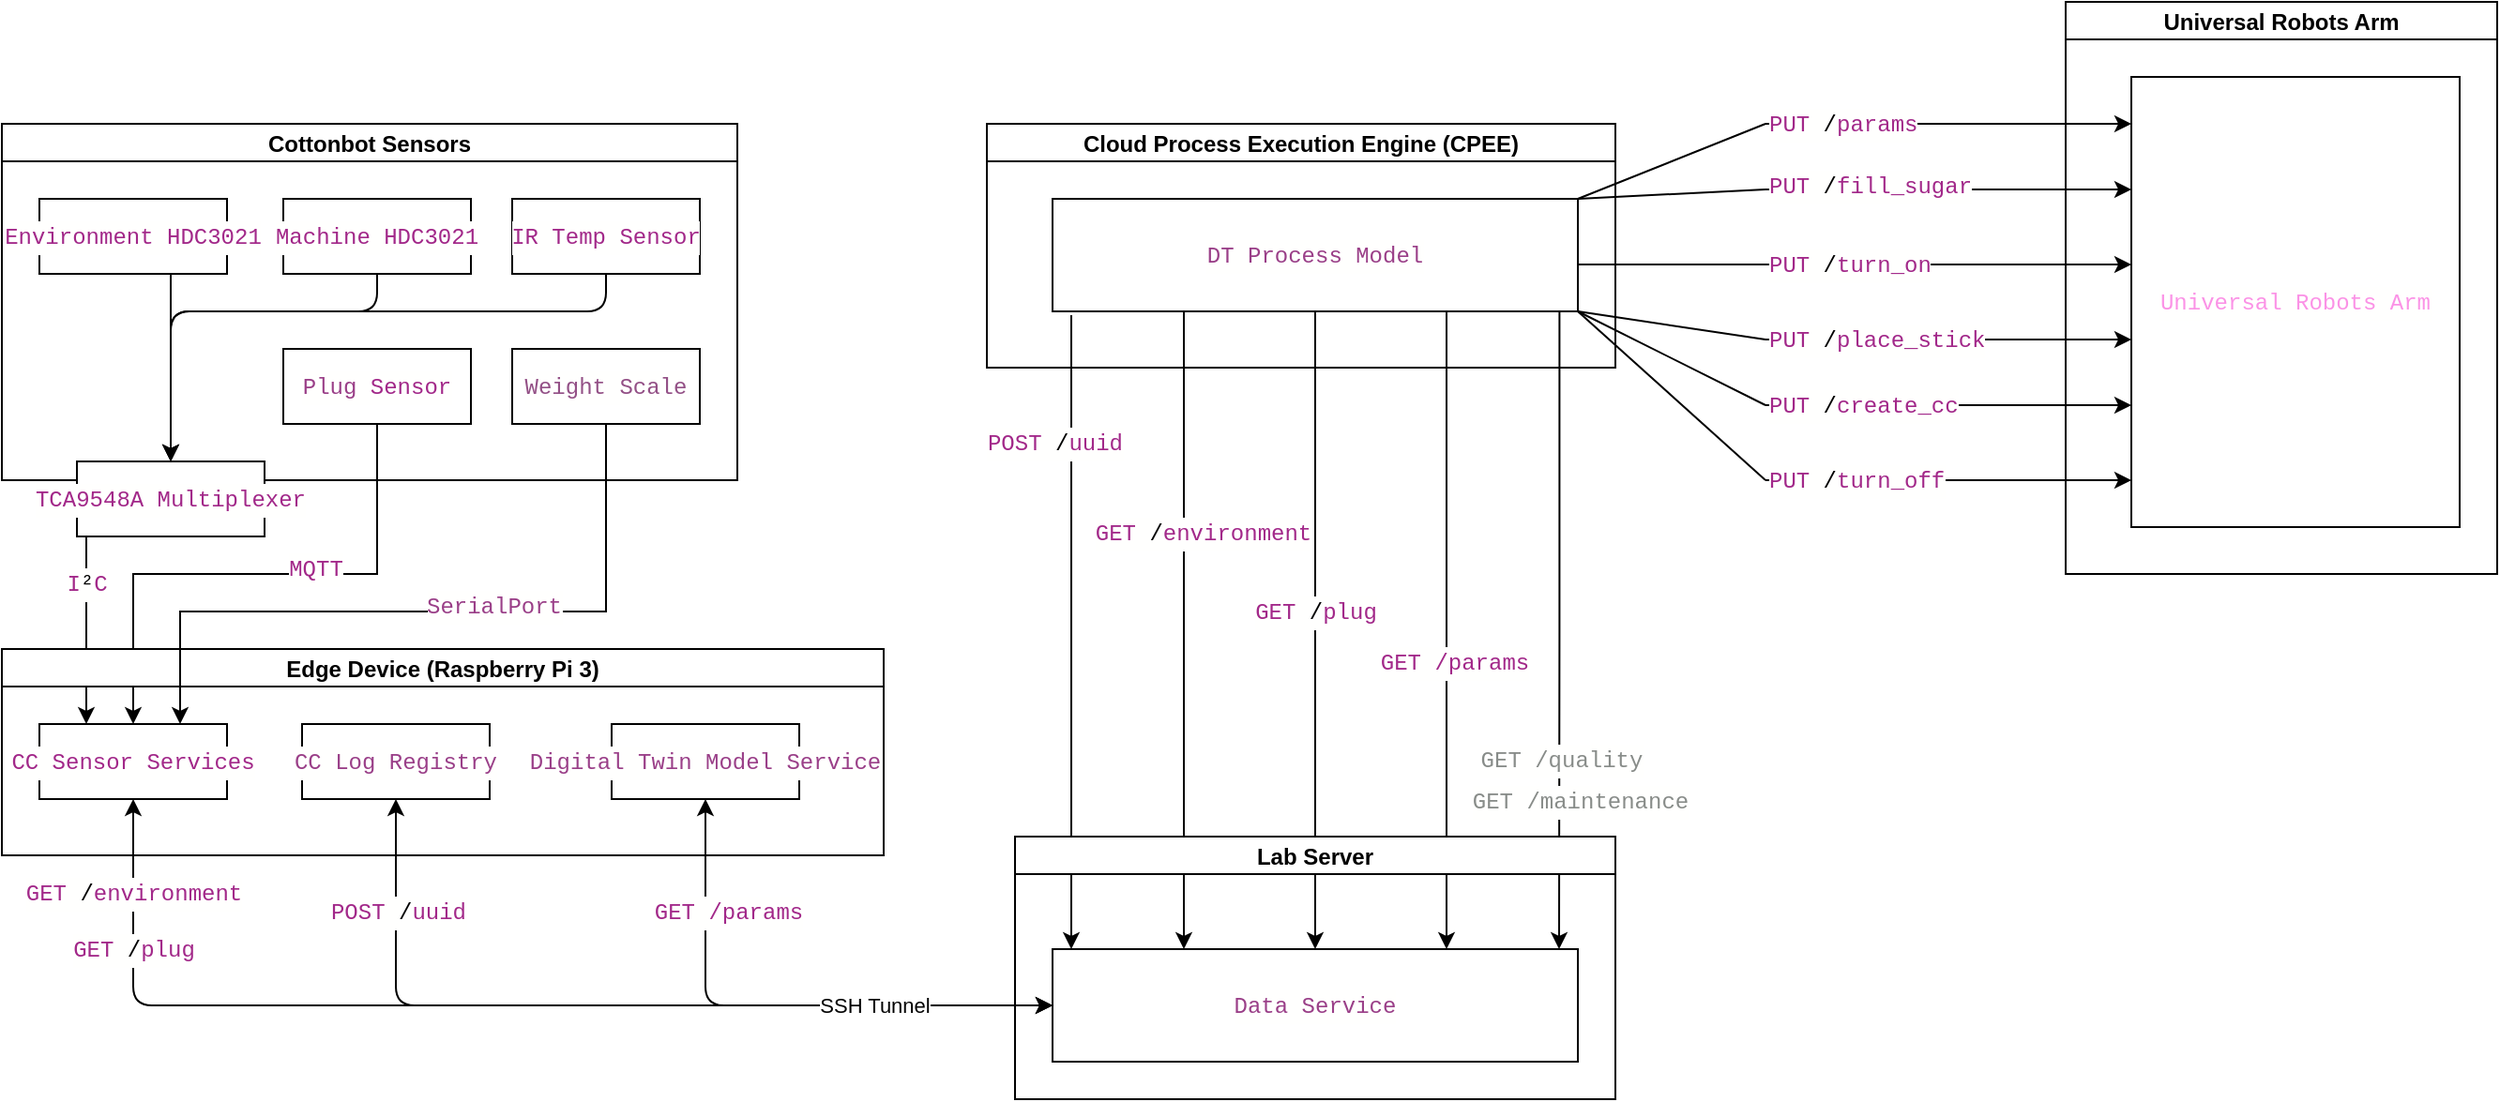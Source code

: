 <mxfile version="28.1.2">
  <diagram name="Page-1" id="sNauW_t54tCysDLgr2Dm">
    <mxGraphModel dx="996" dy="-601" grid="1" gridSize="10" guides="1" tooltips="1" connect="1" arrows="1" fold="1" page="1" pageScale="1" pageWidth="827" pageHeight="1169" math="0" shadow="0">
      <root>
        <mxCell id="0" />
        <mxCell id="1" parent="0" />
        <mxCell id="_XdUhHh0zTV-7-86hAuY-172" style="edgeStyle=orthogonalEdgeStyle;rounded=0;orthogonalLoop=1;jettySize=auto;html=1;exitX=0.5;exitY=1;exitDx=0;exitDy=0;entryX=0.5;entryY=0;entryDx=0;entryDy=0;" edge="1" parent="1" source="_XdUhHh0zTV-7-86hAuY-169" target="_XdUhHh0zTV-7-86hAuY-75">
          <mxGeometry relative="1" as="geometry">
            <mxPoint x="150" y="1580" as="targetPoint" />
            <Array as="points">
              <mxPoint x="280" y="1500" />
              <mxPoint x="150" y="1500" />
            </Array>
          </mxGeometry>
        </mxCell>
        <mxCell id="_XdUhHh0zTV-7-86hAuY-86" style="edgeStyle=orthogonalEdgeStyle;rounded=0;orthogonalLoop=1;jettySize=auto;html=1;movable=1;resizable=1;rotatable=1;deletable=1;editable=1;locked=0;connectable=1;" edge="1" parent="1">
          <mxGeometry relative="1" as="geometry">
            <mxPoint x="650" y="1362" as="sourcePoint" />
            <mxPoint x="650" y="1700" as="targetPoint" />
          </mxGeometry>
        </mxCell>
        <mxCell id="_XdUhHh0zTV-7-86hAuY-88" style="edgeStyle=orthogonalEdgeStyle;rounded=0;orthogonalLoop=1;jettySize=auto;html=1;exitX=0.25;exitY=0;exitDx=0;exitDy=0;entryX=0.25;entryY=1;entryDx=0;entryDy=0;startArrow=classic;startFill=1;endArrow=none;endFill=0;movable=1;resizable=1;rotatable=1;deletable=1;editable=1;locked=0;connectable=1;" edge="1" parent="1" source="_XdUhHh0zTV-7-86hAuY-66" target="_XdUhHh0zTV-7-86hAuY-84">
          <mxGeometry relative="1" as="geometry" />
        </mxCell>
        <mxCell id="_XdUhHh0zTV-7-86hAuY-89" value="&lt;div style=&quot;text-align: start; color: rgb(0, 0, 0); background-color: rgb(255, 255, 254); font-family: Menlo, Monaco, &amp;quot;Courier New&amp;quot;, monospace; font-size: 12px; line-height: 18px; white-space: pre;&quot;&gt;&lt;span style=&quot;color: rgb(162, 40, 137);&quot;&gt;GET&lt;/span&gt; /&lt;span style=&quot;color: rgb(162, 40, 137);&quot;&gt;environment&lt;/span&gt;&lt;br&gt;&lt;/div&gt;" style="edgeLabel;html=1;align=center;verticalAlign=middle;resizable=1;points=[];movable=1;rotatable=1;deletable=1;editable=1;locked=0;connectable=1;" vertex="1" connectable="0" parent="_XdUhHh0zTV-7-86hAuY-88">
          <mxGeometry x="0.164" y="4" relative="1" as="geometry">
            <mxPoint x="14" y="-24" as="offset" />
          </mxGeometry>
        </mxCell>
        <mxCell id="_XdUhHh0zTV-7-86hAuY-90" style="edgeStyle=orthogonalEdgeStyle;rounded=0;orthogonalLoop=1;jettySize=auto;html=1;exitX=0.5;exitY=1;exitDx=0;exitDy=0;entryX=0.5;entryY=0;entryDx=0;entryDy=0;movable=1;resizable=1;rotatable=1;deletable=1;editable=1;locked=0;connectable=1;" edge="1" parent="1" source="_XdUhHh0zTV-7-86hAuY-84" target="_XdUhHh0zTV-7-86hAuY-66">
          <mxGeometry relative="1" as="geometry" />
        </mxCell>
        <mxCell id="_XdUhHh0zTV-7-86hAuY-93" value="&lt;div style=&quot;text-align: start; color: rgb(0, 0, 0); background-color: rgb(255, 255, 254); font-family: Menlo, Monaco, &amp;quot;Courier New&amp;quot;, monospace; font-size: 12px; line-height: 18px; white-space: pre;&quot;&gt;&lt;span style=&quot;color: rgb(162, 40, 137);&quot;&gt;GET&lt;/span&gt; /&lt;span style=&quot;color: rgb(162, 40, 137);&quot;&gt;plug&lt;/span&gt;&lt;/div&gt;" style="edgeLabel;html=1;align=center;verticalAlign=middle;resizable=1;points=[];movable=1;rotatable=1;deletable=1;editable=1;locked=0;connectable=1;" vertex="1" connectable="0" parent="_XdUhHh0zTV-7-86hAuY-90">
          <mxGeometry x="0.046" y="1" relative="1" as="geometry">
            <mxPoint x="-1" y="-18" as="offset" />
          </mxGeometry>
        </mxCell>
        <mxCell id="_XdUhHh0zTV-7-86hAuY-91" style="edgeStyle=orthogonalEdgeStyle;rounded=0;orthogonalLoop=1;jettySize=auto;html=1;exitX=0.75;exitY=1;exitDx=0;exitDy=0;entryX=0.75;entryY=0;entryDx=0;entryDy=0;startArrow=none;startFill=0;movable=1;resizable=1;rotatable=1;deletable=1;editable=1;locked=0;connectable=1;" edge="1" parent="1" source="_XdUhHh0zTV-7-86hAuY-84" target="_XdUhHh0zTV-7-86hAuY-66">
          <mxGeometry relative="1" as="geometry" />
        </mxCell>
        <mxCell id="_XdUhHh0zTV-7-86hAuY-92" style="edgeStyle=orthogonalEdgeStyle;rounded=0;orthogonalLoop=1;jettySize=auto;html=1;exitX=0.965;exitY=0.981;exitDx=0;exitDy=0;exitPerimeter=0;movable=1;resizable=1;rotatable=1;deletable=1;editable=1;locked=0;connectable=1;" edge="1" parent="1" source="_XdUhHh0zTV-7-86hAuY-84">
          <mxGeometry relative="1" as="geometry">
            <mxPoint x="910" y="1700" as="targetPoint" />
          </mxGeometry>
        </mxCell>
        <mxCell id="_XdUhHh0zTV-7-86hAuY-95" value="&lt;div style=&quot;text-align: start; color: rgb(0, 0, 0); background-color: rgb(255, 255, 254); font-family: Menlo, Monaco, &amp;quot;Courier New&amp;quot;, monospace; font-size: 12px; line-height: 18px; white-space: pre;&quot;&gt;&lt;span style=&quot;color: rgb(136, 140, 137);&quot;&gt;GET /quality&lt;/span&gt;&lt;/div&gt;" style="edgeLabel;html=1;align=center;verticalAlign=middle;resizable=1;points=[];movable=1;rotatable=1;deletable=1;editable=1;locked=0;connectable=1;" vertex="1" connectable="0" parent="_XdUhHh0zTV-7-86hAuY-92">
          <mxGeometry x="-0.085" y="1" relative="1" as="geometry">
            <mxPoint y="84" as="offset" />
          </mxGeometry>
        </mxCell>
        <mxCell id="_XdUhHh0zTV-7-86hAuY-96" value="&lt;div style=&quot;text-align: start; color: rgb(0, 0, 0); background-color: rgb(255, 255, 254); font-family: Menlo, Monaco, &amp;quot;Courier New&amp;quot;, monospace; font-size: 12px; line-height: 18px; white-space: pre;&quot;&gt;&lt;span style=&quot;color: rgb(136, 140, 137);&quot;&gt;GET /maintenance&lt;/span&gt;&lt;/div&gt;" style="edgeLabel;html=1;align=center;verticalAlign=middle;resizable=1;points=[];movable=1;rotatable=1;deletable=1;editable=1;locked=0;connectable=1;" vertex="1" connectable="0" parent="_XdUhHh0zTV-7-86hAuY-92">
          <mxGeometry x="0.125" y="1" relative="1" as="geometry">
            <mxPoint x="9" y="70" as="offset" />
          </mxGeometry>
        </mxCell>
        <mxCell id="_XdUhHh0zTV-7-86hAuY-34" value="Cottonbot Sensors" style="swimlane;startSize=20;horizontal=1;childLayout=treeLayout;horizontalTree=0;sortEdges=1;resizable=1;containerType=tree;fontSize=12;movable=1;rotatable=1;deletable=1;editable=1;locked=0;connectable=1;" vertex="1" parent="1">
          <mxGeometry x="80" y="1260" width="392" height="190" as="geometry" />
        </mxCell>
        <mxCell id="_XdUhHh0zTV-7-86hAuY-35" value="&lt;div style=&quot;text-align: start; color: rgb(0, 0, 0); background-color: rgb(255, 255, 254); font-family: Menlo, Monaco, &amp;quot;Courier New&amp;quot;, monospace; line-height: 18px; white-space: pre;&quot;&gt;&lt;div style=&quot;color: rgb(0, 0, 0); background-color: rgb(255, 255, 254); line-height: 18px;&quot;&gt;&lt;span style=&quot;color: rgb(162, 40, 137);&quot;&gt;Environment&lt;/span&gt; &lt;span style=&quot;color: rgb(162, 40, 137);&quot;&gt;HDC3021&lt;/span&gt;&lt;/div&gt;&lt;/div&gt;" style="whiteSpace=wrap;html=1;movable=1;resizable=1;rotatable=1;deletable=1;editable=1;locked=0;connectable=1;" vertex="1" parent="_XdUhHh0zTV-7-86hAuY-34">
          <mxGeometry x="20" y="40" width="100" height="40" as="geometry" />
        </mxCell>
        <mxCell id="_XdUhHh0zTV-7-86hAuY-40" value="&lt;div style=&quot;text-align: start; color: rgb(0, 0, 0); background-color: rgb(255, 255, 254); font-family: Menlo, Monaco, &amp;quot;Courier New&amp;quot;, monospace; line-height: 18px; white-space: pre;&quot;&gt;&lt;div style=&quot;color: rgb(0, 0, 0); background-color: rgb(255, 255, 254); line-height: 18px;&quot;&gt;&lt;span style=&quot;color: rgb(162, 40, 137);&quot;&gt;Machine&lt;/span&gt; &lt;span style=&quot;color: rgb(162, 40, 137);&quot;&gt;HDC3021&lt;/span&gt;&lt;/div&gt;&lt;/div&gt;" style="whiteSpace=wrap;html=1;movable=1;resizable=1;rotatable=1;deletable=1;editable=1;locked=0;connectable=1;" vertex="1" parent="_XdUhHh0zTV-7-86hAuY-34">
          <mxGeometry x="150.0" y="40" width="100" height="40" as="geometry" />
        </mxCell>
        <mxCell id="_XdUhHh0zTV-7-86hAuY-42" value="&lt;div style=&quot;text-align: start; color: rgb(0, 0, 0); background-color: rgb(255, 255, 254); font-family: Menlo, Monaco, &amp;quot;Courier New&amp;quot;, monospace; line-height: 18px; white-space: pre;&quot;&gt;&lt;div style=&quot;color: rgb(0, 0, 0); background-color: rgb(255, 255, 254); line-height: 18px;&quot;&gt;&lt;div style=&quot;color: rgb(0, 0, 0); background-color: rgb(255, 255, 254); line-height: 18px;&quot;&gt;&lt;span style=&quot;color: rgb(162, 40, 137);&quot;&gt;IR Temp&lt;/span&gt; &lt;span style=&quot;color: rgb(162, 40, 137);&quot;&gt;Sensor&lt;/span&gt;&lt;/div&gt;&lt;/div&gt;&lt;/div&gt;" style="whiteSpace=wrap;html=1;movable=1;resizable=1;rotatable=1;deletable=1;editable=1;locked=0;connectable=1;" vertex="1" parent="_XdUhHh0zTV-7-86hAuY-34">
          <mxGeometry x="272.0" y="40" width="100" height="40" as="geometry" />
        </mxCell>
        <mxCell id="_XdUhHh0zTV-7-86hAuY-169" value="&lt;div style=&quot;text-align: start; background-color: rgb(255, 255, 254); font-family: Menlo, Monaco, &amp;quot;Courier New&amp;quot;, monospace; line-height: 18px; white-space: pre; color: rgb(0, 0, 0);&quot;&gt;&lt;div style=&quot;background-color: rgb(255, 255, 254); line-height: 18px; color: rgb(0, 0, 0);&quot;&gt;&lt;div style=&quot;background-color: rgb(255, 255, 254); line-height: 18px; color: rgb(0, 0, 0);&quot;&gt;&lt;span style=&quot;caret-color: rgb(154, 63, 136); color: rgb(154, 63, 136);&quot;&gt;Plug&lt;/span&gt; &lt;span style=&quot;color: rgb(162, 40, 137);&quot;&gt;Sensor&lt;/span&gt;&lt;/div&gt;&lt;/div&gt;&lt;/div&gt;" style="whiteSpace=wrap;html=1;movable=1;resizable=1;rotatable=1;deletable=1;editable=1;locked=0;connectable=1;" vertex="1" parent="_XdUhHh0zTV-7-86hAuY-34">
          <mxGeometry x="150" y="120" width="100" height="40" as="geometry" />
        </mxCell>
        <mxCell id="_XdUhHh0zTV-7-86hAuY-176" value="&lt;div style=&quot;text-align: start; background-color: rgb(255, 255, 254); font-family: Menlo, Monaco, &amp;quot;Courier New&amp;quot;, monospace; line-height: 18px; white-space: pre; color: rgb(0, 0, 0);&quot;&gt;&lt;div style=&quot;background-color: rgb(255, 255, 254); line-height: 18px; color: rgb(0, 0, 0);&quot;&gt;&lt;div style=&quot;background-color: rgb(255, 255, 254); line-height: 18px; color: rgb(0, 0, 0);&quot;&gt;&lt;span style=&quot;caret-color: rgb(147, 80, 134); color: rgb(147, 80, 134);&quot;&gt;Weight Scale&lt;/span&gt;&lt;br&gt;&lt;/div&gt;&lt;/div&gt;&lt;/div&gt;" style="whiteSpace=wrap;html=1;movable=1;resizable=1;rotatable=1;deletable=1;editable=1;locked=0;connectable=1;" vertex="1" parent="_XdUhHh0zTV-7-86hAuY-34">
          <mxGeometry x="272" y="120" width="100" height="40" as="geometry" />
        </mxCell>
        <mxCell id="_XdUhHh0zTV-7-86hAuY-78" value="&lt;div style=&quot;text-align: start; color: rgb(0, 0, 0); background-color: rgb(255, 255, 254); font-family: Menlo, Monaco, &amp;quot;Courier New&amp;quot;, monospace; font-size: 12px; line-height: 18px; white-space: pre;&quot;&gt;&lt;span style=&quot;color: rgb(162, 40, 137);&quot;&gt;I&lt;/span&gt;²&lt;span style=&quot;color: rgb(162, 40, 137);&quot;&gt;C&lt;/span&gt;&lt;/div&gt;" style="edgeStyle=orthogonalEdgeStyle;rounded=0;orthogonalLoop=1;jettySize=auto;html=1;exitX=0.5;exitY=1;exitDx=0;exitDy=0;entryX=0.25;entryY=0;entryDx=0;entryDy=0;movable=1;resizable=1;rotatable=1;deletable=1;editable=1;locked=0;connectable=1;" edge="1" parent="1" source="_XdUhHh0zTV-7-86hAuY-36" target="_XdUhHh0zTV-7-86hAuY-75">
          <mxGeometry x="-0.035" relative="1" as="geometry">
            <Array as="points">
              <mxPoint x="125" y="1480" />
            </Array>
            <mxPoint as="offset" />
          </mxGeometry>
        </mxCell>
        <mxCell id="_XdUhHh0zTV-7-86hAuY-36" value="&lt;div style=&quot;text-align: start; color: rgb(0, 0, 0); background-color: rgb(255, 255, 254); font-family: Menlo, Monaco, &amp;quot;Courier New&amp;quot;, monospace; line-height: 18px; white-space: pre;&quot;&gt;&lt;span style=&quot;color: rgb(162, 40, 137);&quot;&gt;TCA9548A&lt;/span&gt; &lt;span style=&quot;color: rgb(162, 40, 137);&quot;&gt;Multiplexer&lt;/span&gt;&lt;/div&gt;" style="whiteSpace=wrap;html=1;movable=1;resizable=1;rotatable=1;deletable=1;editable=1;locked=0;connectable=1;" vertex="1" parent="1">
          <mxGeometry x="120" y="1440" width="100" height="40" as="geometry" />
        </mxCell>
        <mxCell id="_XdUhHh0zTV-7-86hAuY-41" style="edgeStyle=orthogonalEdgeStyle;rounded=1;orthogonalLoop=1;jettySize=auto;html=1;entryX=0.5;entryY=0;entryDx=0;entryDy=0;movable=1;resizable=1;rotatable=1;deletable=1;editable=1;locked=0;connectable=1;curved=0;" edge="1" parent="1" source="_XdUhHh0zTV-7-86hAuY-40" target="_XdUhHh0zTV-7-86hAuY-36">
          <mxGeometry relative="1" as="geometry">
            <Array as="points">
              <mxPoint x="280" y="1360" />
              <mxPoint x="170" y="1360" />
            </Array>
          </mxGeometry>
        </mxCell>
        <mxCell id="_XdUhHh0zTV-7-86hAuY-37" value="" style="edgeStyle=elbowEdgeStyle;elbow=vertical;html=1;rounded=1;curved=0;sourcePerimeterSpacing=0;targetPerimeterSpacing=0;startSize=6;endSize=6;movable=1;resizable=1;rotatable=1;deletable=1;editable=1;locked=0;connectable=1;" edge="1" parent="1" source="_XdUhHh0zTV-7-86hAuY-35" target="_XdUhHh0zTV-7-86hAuY-36">
          <mxGeometry relative="1" as="geometry">
            <Array as="points">
              <mxPoint x="170" y="1380" />
            </Array>
          </mxGeometry>
        </mxCell>
        <mxCell id="_XdUhHh0zTV-7-86hAuY-45" style="edgeStyle=orthogonalEdgeStyle;rounded=1;orthogonalLoop=1;jettySize=auto;html=1;exitX=0.5;exitY=1;exitDx=0;exitDy=0;entryX=0.5;entryY=0;entryDx=0;entryDy=0;curved=0;movable=1;resizable=1;rotatable=1;deletable=1;editable=1;locked=0;connectable=1;" edge="1" parent="1" source="_XdUhHh0zTV-7-86hAuY-42" target="_XdUhHh0zTV-7-86hAuY-36">
          <mxGeometry relative="1" as="geometry">
            <Array as="points">
              <mxPoint x="402" y="1360" />
              <mxPoint x="170" y="1360" />
            </Array>
          </mxGeometry>
        </mxCell>
        <mxCell id="_XdUhHh0zTV-7-86hAuY-69" style="edgeStyle=orthogonalEdgeStyle;rounded=1;orthogonalLoop=1;jettySize=auto;html=1;exitX=0.5;exitY=1;exitDx=0;exitDy=0;entryX=0;entryY=0.5;entryDx=0;entryDy=0;startArrow=classic;startFill=1;movable=1;resizable=1;rotatable=1;deletable=1;editable=1;locked=0;connectable=1;curved=0;" edge="1" parent="1" source="_XdUhHh0zTV-7-86hAuY-77" target="_XdUhHh0zTV-7-86hAuY-66">
          <mxGeometry relative="1" as="geometry">
            <mxPoint x="280" y="1890" as="targetPoint" />
          </mxGeometry>
        </mxCell>
        <mxCell id="_XdUhHh0zTV-7-86hAuY-67" style="edgeStyle=orthogonalEdgeStyle;rounded=1;orthogonalLoop=1;jettySize=auto;html=1;exitX=0.5;exitY=1;exitDx=0;exitDy=0;entryX=0;entryY=0.5;entryDx=0;entryDy=0;startArrow=classic;startFill=1;movable=1;resizable=1;rotatable=1;deletable=1;editable=1;locked=0;connectable=1;curved=0;" edge="1" parent="1" source="_XdUhHh0zTV-7-86hAuY-75" target="_XdUhHh0zTV-7-86hAuY-66">
          <mxGeometry relative="1" as="geometry" />
        </mxCell>
        <mxCell id="_XdUhHh0zTV-7-86hAuY-68" style="edgeStyle=orthogonalEdgeStyle;rounded=1;orthogonalLoop=1;jettySize=auto;html=1;exitX=0.5;exitY=1;exitDx=0;exitDy=0;entryX=0;entryY=0.5;entryDx=0;entryDy=0;startArrow=classic;startFill=1;movable=1;resizable=1;rotatable=1;deletable=1;editable=1;locked=0;connectable=1;curved=0;" edge="1" parent="1" source="_XdUhHh0zTV-7-86hAuY-76" target="_XdUhHh0zTV-7-86hAuY-66">
          <mxGeometry relative="1" as="geometry" />
        </mxCell>
        <mxCell id="_XdUhHh0zTV-7-86hAuY-70" value="SSH Tunnel" style="edgeLabel;html=1;align=center;verticalAlign=middle;resizable=1;points=[];movable=1;rotatable=1;deletable=1;editable=1;locked=0;connectable=1;" vertex="1" connectable="0" parent="_XdUhHh0zTV-7-86hAuY-68">
          <mxGeometry x="0.761" y="-1" relative="1" as="geometry">
            <mxPoint x="-40" y="-1" as="offset" />
          </mxGeometry>
        </mxCell>
        <mxCell id="_XdUhHh0zTV-7-86hAuY-74" value="Edge Device (Raspberry Pi 3)" style="swimlane;startSize=20;horizontal=1;childLayout=treeLayout;horizontalTree=0;sortEdges=1;resizable=1;containerType=tree;fontSize=12;movable=1;rotatable=1;deletable=1;editable=1;locked=0;connectable=1;" vertex="1" parent="1">
          <mxGeometry x="80" y="1540" width="470" height="110" as="geometry" />
        </mxCell>
        <mxCell id="_XdUhHh0zTV-7-86hAuY-75" value="&lt;div style=&quot;text-align: start; color: rgb(0, 0, 0); background-color: rgb(255, 255, 254); font-family: Menlo, Monaco, &amp;quot;Courier New&amp;quot;, monospace; line-height: 18px; white-space: pre;&quot;&gt;&lt;div style=&quot;color: rgb(0, 0, 0); background-color: rgb(255, 255, 254); line-height: 18px;&quot;&gt;&lt;span style=&quot;color: rgb(162, 40, 137);&quot;&gt;CC Sensor&lt;/span&gt;&lt;span style=&quot;color: rgb(0, 0, 0);&quot;&gt; &lt;/span&gt;&lt;span style=&quot;color: rgb(162, 40, 137);&quot;&gt;Services&lt;/span&gt;&lt;br&gt;&lt;/div&gt;&lt;/div&gt;" style="whiteSpace=wrap;html=1;movable=1;resizable=1;rotatable=1;deletable=1;editable=1;locked=0;connectable=1;" vertex="1" parent="_XdUhHh0zTV-7-86hAuY-74">
          <mxGeometry x="20" y="40" width="100" height="40" as="geometry" />
        </mxCell>
        <mxCell id="_XdUhHh0zTV-7-86hAuY-76" value="&lt;div style=&quot;text-align: start; color: rgb(0, 0, 0); background-color: rgb(255, 255, 254); font-family: Menlo, Monaco, &amp;quot;Courier New&amp;quot;, monospace; line-height: 18px; white-space: pre;&quot;&gt;&lt;div style=&quot;color: rgb(0, 0, 0); background-color: rgb(255, 255, 254); line-height: 18px;&quot;&gt;&lt;span style=&quot;caret-color: rgb(154, 63, 136); color: rgb(154, 63, 136);&quot;&gt;CC Log Registry&lt;/span&gt;&lt;br&gt;&lt;/div&gt;&lt;/div&gt;" style="whiteSpace=wrap;html=1;movable=1;resizable=1;rotatable=1;deletable=1;editable=1;locked=0;connectable=1;" vertex="1" parent="_XdUhHh0zTV-7-86hAuY-74">
          <mxGeometry x="160.0" y="40" width="100" height="40" as="geometry" />
        </mxCell>
        <mxCell id="_XdUhHh0zTV-7-86hAuY-77" value="&lt;div style=&quot;text-align: start; color: rgb(0, 0, 0); background-color: rgb(255, 255, 254); font-family: Menlo, Monaco, &amp;quot;Courier New&amp;quot;, monospace; line-height: 18px; white-space: pre;&quot;&gt;&lt;div style=&quot;color: rgb(0, 0, 0); background-color: rgb(255, 255, 254); line-height: 18px;&quot;&gt;&lt;div style=&quot;color: rgb(0, 0, 0); background-color: rgb(255, 255, 254); line-height: 18px;&quot;&gt;&lt;span style=&quot;caret-color: rgb(154, 63, 136); color: rgb(154, 63, 136);&quot;&gt;Digital Twin Model Service&lt;/span&gt;&lt;br&gt;&lt;/div&gt;&lt;/div&gt;&lt;/div&gt;" style="whiteSpace=wrap;html=1;movable=1;resizable=1;rotatable=1;deletable=1;editable=1;locked=0;connectable=1;" vertex="1" parent="_XdUhHh0zTV-7-86hAuY-74">
          <mxGeometry x="325.0" y="40" width="100" height="40" as="geometry" />
        </mxCell>
        <mxCell id="_XdUhHh0zTV-7-86hAuY-79" value="Lab Server" style="swimlane;startSize=20;horizontal=1;childLayout=treeLayout;horizontalTree=0;sortEdges=1;resizable=1;containerType=tree;fontSize=12;movable=1;rotatable=1;deletable=1;editable=1;locked=0;connectable=1;" vertex="1" parent="1">
          <mxGeometry x="620" y="1640" width="320" height="140" as="geometry" />
        </mxCell>
        <mxCell id="_XdUhHh0zTV-7-86hAuY-66" value="&lt;div style=&quot;text-align: start; background-color: rgb(255, 255, 254); font-family: Menlo, Monaco, &amp;quot;Courier New&amp;quot;, monospace; line-height: 18px; white-space: pre; color: rgb(0, 0, 0);&quot;&gt;&lt;div style=&quot;background-color: rgb(255, 255, 254); line-height: 18px; color: rgb(0, 0, 0);&quot;&gt;&lt;span style=&quot;caret-color: rgb(154, 63, 136); color: rgb(154, 63, 136);&quot;&gt;Data Service&lt;/span&gt;&lt;br&gt;&lt;/div&gt;&lt;/div&gt;" style="whiteSpace=wrap;html=1;movable=1;resizable=1;rotatable=1;deletable=1;editable=1;locked=0;connectable=1;" vertex="1" parent="_XdUhHh0zTV-7-86hAuY-79">
          <mxGeometry x="20" y="60" width="280" height="60" as="geometry" />
        </mxCell>
        <mxCell id="_XdUhHh0zTV-7-86hAuY-83" value="Cloud Process Execution Engine (CPEE)" style="swimlane;startSize=20;horizontal=1;childLayout=treeLayout;horizontalTree=0;sortEdges=1;resizable=1;containerType=tree;fontSize=12;movable=1;rotatable=1;deletable=1;editable=1;locked=0;connectable=1;" vertex="1" parent="1">
          <mxGeometry x="605" y="1260" width="335" height="130" as="geometry" />
        </mxCell>
        <mxCell id="_XdUhHh0zTV-7-86hAuY-84" value="&lt;div style=&quot;text-align: start; background-color: rgb(255, 255, 254); font-family: Menlo, Monaco, &amp;quot;Courier New&amp;quot;, monospace; line-height: 18px; white-space: pre; color: rgb(0, 0, 0);&quot;&gt;&lt;div style=&quot;background-color: rgb(255, 255, 254); line-height: 18px; color: rgb(0, 0, 0);&quot;&gt;&lt;span style=&quot;caret-color: rgb(154, 63, 136); color: rgb(154, 63, 136);&quot;&gt;DT Process Model&lt;/span&gt;&lt;br&gt;&lt;/div&gt;&lt;/div&gt;" style="whiteSpace=wrap;html=1;movable=1;resizable=1;rotatable=1;deletable=1;editable=1;locked=0;connectable=1;" vertex="1" parent="_XdUhHh0zTV-7-86hAuY-83">
          <mxGeometry x="35" y="40" width="280" height="60" as="geometry" />
        </mxCell>
        <mxCell id="_XdUhHh0zTV-7-86hAuY-97" value="&lt;div style=&quot;text-align: start; background-color: rgb(255, 255, 254); font-family: Menlo, Monaco, &amp;quot;Courier New&amp;quot;, monospace; font-size: 12px; line-height: 18px; white-space: pre; color: rgb(0, 0, 0);&quot;&gt;&lt;span style=&quot;color: rgb(162, 40, 137);&quot;&gt;GET /params&lt;/span&gt;&lt;/div&gt;" style="edgeLabel;html=1;align=center;verticalAlign=middle;resizable=1;points=[];movable=1;rotatable=1;deletable=1;editable=1;locked=0;connectable=1;" vertex="1" connectable="0" parent="1">
          <mxGeometry x="827" y="1480" as="geometry">
            <mxPoint x="27" y="67" as="offset" />
          </mxGeometry>
        </mxCell>
        <mxCell id="_XdUhHh0zTV-7-86hAuY-99" value="&lt;div style=&quot;text-align: start; color: rgb(0, 0, 0); background-color: rgb(255, 255, 254); font-family: Menlo, Monaco, &amp;quot;Courier New&amp;quot;, monospace; font-size: 12px; line-height: 18px; white-space: pre;&quot;&gt;&lt;span style=&quot;color: rgb(162, 40, 137);&quot;&gt;POST&lt;/span&gt; /&lt;span style=&quot;color: rgb(162, 40, 137);&quot;&gt;uuid&lt;/span&gt;&lt;br&gt;&lt;/div&gt;" style="edgeLabel;html=1;align=center;verticalAlign=middle;resizable=1;points=[];movable=1;rotatable=1;deletable=1;editable=1;locked=0;connectable=1;" vertex="1" connectable="0" parent="1">
          <mxGeometry x="670" y="1370" as="geometry">
            <mxPoint x="-29" y="60" as="offset" />
          </mxGeometry>
        </mxCell>
        <mxCell id="_XdUhHh0zTV-7-86hAuY-100" value="Universal Robots Arm" style="swimlane;startSize=20;horizontal=1;childLayout=treeLayout;horizontalTree=0;sortEdges=1;resizable=1;containerType=tree;fontSize=12;movable=1;rotatable=1;deletable=1;editable=1;locked=0;connectable=1;" vertex="1" parent="1">
          <mxGeometry x="1180" y="1195" width="230" height="305" as="geometry" />
        </mxCell>
        <mxCell id="_XdUhHh0zTV-7-86hAuY-101" value="&lt;div style=&quot;text-align: start; background-color: rgb(255, 255, 254); font-family: Menlo, Monaco, &amp;quot;Courier New&amp;quot;, monospace; line-height: 18px; white-space: pre; color: rgb(0, 0, 0);&quot;&gt;&lt;div style=&quot;background-color: rgb(255, 255, 254); line-height: 18px; color: rgb(0, 0, 0);&quot;&gt;&lt;font color=&quot;#fb92e6&quot;&gt;&lt;span style=&quot;caret-color: rgb(251, 146, 230);&quot;&gt;Universal Robots Arm&lt;/span&gt;&lt;/font&gt;&lt;/div&gt;&lt;/div&gt;" style="whiteSpace=wrap;html=1;" vertex="1" parent="_XdUhHh0zTV-7-86hAuY-100">
          <mxGeometry x="35" y="40" width="175" height="240" as="geometry" />
        </mxCell>
        <mxCell id="_XdUhHh0zTV-7-86hAuY-152" style="edgeStyle=orthogonalEdgeStyle;rounded=0;orthogonalLoop=1;jettySize=auto;html=1;startArrow=none;startFill=0;endArrow=none;endFill=0;" edge="1" parent="1" source="_XdUhHh0zTV-7-86hAuY-84" target="_XdUhHh0zTV-7-86hAuY-111">
          <mxGeometry relative="1" as="geometry" />
        </mxCell>
        <mxCell id="_XdUhHh0zTV-7-86hAuY-153" style="edgeStyle=orthogonalEdgeStyle;rounded=0;orthogonalLoop=1;jettySize=auto;html=1;startArrow=none;startFill=0;endArrow=none;endFill=0;" edge="1" parent="1" source="_XdUhHh0zTV-7-86hAuY-84" target="_XdUhHh0zTV-7-86hAuY-116">
          <mxGeometry relative="1" as="geometry" />
        </mxCell>
        <mxCell id="_XdUhHh0zTV-7-86hAuY-154" style="edgeStyle=orthogonalEdgeStyle;rounded=0;orthogonalLoop=1;jettySize=auto;html=1;startArrow=none;startFill=0;endArrow=none;endFill=0;" edge="1" parent="1" source="_XdUhHh0zTV-7-86hAuY-84" target="_XdUhHh0zTV-7-86hAuY-133">
          <mxGeometry relative="1" as="geometry" />
        </mxCell>
        <mxCell id="_XdUhHh0zTV-7-86hAuY-155" style="edgeStyle=orthogonalEdgeStyle;rounded=0;orthogonalLoop=1;jettySize=auto;html=1;startArrow=none;startFill=0;endArrow=none;endFill=0;" edge="1" parent="1" source="_XdUhHh0zTV-7-86hAuY-84" target="_XdUhHh0zTV-7-86hAuY-129">
          <mxGeometry relative="1" as="geometry" />
        </mxCell>
        <mxCell id="_XdUhHh0zTV-7-86hAuY-156" style="edgeStyle=orthogonalEdgeStyle;rounded=0;orthogonalLoop=1;jettySize=auto;html=1;startArrow=none;startFill=0;endArrow=none;endFill=0;" edge="1" parent="1" source="_XdUhHh0zTV-7-86hAuY-84" target="_XdUhHh0zTV-7-86hAuY-135">
          <mxGeometry relative="1" as="geometry" />
        </mxCell>
        <mxCell id="_XdUhHh0zTV-7-86hAuY-157" style="edgeStyle=orthogonalEdgeStyle;rounded=0;orthogonalLoop=1;jettySize=auto;html=1;startArrow=none;startFill=0;endArrow=none;endFill=0;" edge="1" parent="1" source="_XdUhHh0zTV-7-86hAuY-84" target="_XdUhHh0zTV-7-86hAuY-134">
          <mxGeometry relative="1" as="geometry" />
        </mxCell>
        <mxCell id="_XdUhHh0zTV-7-86hAuY-158" style="edgeStyle=orthogonalEdgeStyle;rounded=0;orthogonalLoop=1;jettySize=auto;html=1;startArrow=classic;startFill=1;endArrow=none;endFill=0;" edge="1" parent="1" source="_XdUhHh0zTV-7-86hAuY-101" target="_XdUhHh0zTV-7-86hAuY-111">
          <mxGeometry relative="1" as="geometry" />
        </mxCell>
        <mxCell id="_XdUhHh0zTV-7-86hAuY-159" style="edgeStyle=orthogonalEdgeStyle;rounded=0;orthogonalLoop=1;jettySize=auto;html=1;startArrow=classic;startFill=1;endArrow=none;endFill=0;" edge="1" parent="1" source="_XdUhHh0zTV-7-86hAuY-101" target="_XdUhHh0zTV-7-86hAuY-116">
          <mxGeometry relative="1" as="geometry" />
        </mxCell>
        <mxCell id="_XdUhHh0zTV-7-86hAuY-160" style="edgeStyle=orthogonalEdgeStyle;rounded=0;orthogonalLoop=1;jettySize=auto;html=1;startArrow=classic;startFill=1;endArrow=none;endFill=0;" edge="1" parent="1" source="_XdUhHh0zTV-7-86hAuY-101" target="_XdUhHh0zTV-7-86hAuY-133">
          <mxGeometry relative="1" as="geometry" />
        </mxCell>
        <mxCell id="_XdUhHh0zTV-7-86hAuY-161" style="edgeStyle=orthogonalEdgeStyle;rounded=0;orthogonalLoop=1;jettySize=auto;html=1;startArrow=classic;startFill=1;endArrow=none;endFill=0;" edge="1" parent="1" source="_XdUhHh0zTV-7-86hAuY-101" target="_XdUhHh0zTV-7-86hAuY-129">
          <mxGeometry relative="1" as="geometry" />
        </mxCell>
        <mxCell id="_XdUhHh0zTV-7-86hAuY-162" style="edgeStyle=orthogonalEdgeStyle;rounded=0;orthogonalLoop=1;jettySize=auto;html=1;startArrow=classic;startFill=1;endArrow=none;endFill=0;" edge="1" parent="1" source="_XdUhHh0zTV-7-86hAuY-101" target="_XdUhHh0zTV-7-86hAuY-135">
          <mxGeometry relative="1" as="geometry" />
        </mxCell>
        <mxCell id="_XdUhHh0zTV-7-86hAuY-163" style="edgeStyle=orthogonalEdgeStyle;rounded=0;orthogonalLoop=1;jettySize=auto;html=1;startArrow=classic;startFill=1;endArrow=none;endFill=0;" edge="1" parent="1" source="_XdUhHh0zTV-7-86hAuY-101" target="_XdUhHh0zTV-7-86hAuY-134">
          <mxGeometry relative="1" as="geometry" />
        </mxCell>
        <mxCell id="_XdUhHh0zTV-7-86hAuY-111" value="&lt;div style=&quot;color: rgb(0, 0, 0); background-color: rgb(255, 255, 254); font-family: Menlo, Monaco, &amp;quot;Courier New&amp;quot;, monospace; font-size: 12px; line-height: 18px; white-space: pre;&quot;&gt;&lt;span style=&quot;color: rgb(162, 40, 137);&quot;&gt;PUT&lt;/span&gt; /&lt;span style=&quot;color: rgb(162, 40, 137);&quot;&gt;params&lt;/span&gt;&lt;/div&gt;" style="edgeLabel;html=1;align=left;verticalAlign=middle;resizable=1;points=[];movable=1;rotatable=1;deletable=1;editable=1;locked=0;connectable=1;" vertex="1" connectable="0" parent="1">
          <mxGeometry x="1020" y="1260" as="geometry" />
        </mxCell>
        <mxCell id="_XdUhHh0zTV-7-86hAuY-116" value="&lt;div style=&quot;color: rgb(0, 0, 0); background-color: rgb(255, 255, 254); font-family: Menlo, Monaco, &amp;quot;Courier New&amp;quot;, monospace; font-size: 12px; line-height: 18px; white-space: pre;&quot;&gt;&lt;span style=&quot;color: rgb(162, 40, 137);&quot;&gt;PUT&lt;/span&gt; /&lt;span style=&quot;color: rgb(162, 40, 137);&quot;&gt;fill_sugar&lt;/span&gt;&lt;br&gt;&lt;/div&gt;" style="edgeLabel;html=1;align=left;verticalAlign=middle;resizable=1;points=[];movable=1;rotatable=1;deletable=1;editable=1;locked=0;connectable=1;" vertex="1" connectable="0" parent="1">
          <mxGeometry x="1020" y="1290" height="5" as="geometry" />
        </mxCell>
        <mxCell id="_XdUhHh0zTV-7-86hAuY-129" value="&lt;div style=&quot;color: rgb(0, 0, 0); background-color: rgb(255, 255, 254); font-family: Menlo, Monaco, &amp;quot;Courier New&amp;quot;, monospace; font-size: 12px; line-height: 18px; white-space: pre;&quot;&gt;&lt;span style=&quot;color: rgb(162, 40, 137);&quot;&gt;PUT&lt;/span&gt; /&lt;span style=&quot;color: rgb(162, 40, 137);&quot;&gt;place_stick&lt;/span&gt;&lt;/div&gt;" style="edgeLabel;html=1;align=left;verticalAlign=middle;resizable=1;points=[];movable=1;rotatable=1;deletable=1;editable=1;locked=0;connectable=1;" vertex="1" connectable="0" parent="1">
          <mxGeometry x="1020" y="1375" as="geometry" />
        </mxCell>
        <mxCell id="_XdUhHh0zTV-7-86hAuY-133" value="&lt;div style=&quot;color: rgb(0, 0, 0); background-color: rgb(255, 255, 254); font-family: Menlo, Monaco, &amp;quot;Courier New&amp;quot;, monospace; font-size: 12px; line-height: 18px; white-space: pre;&quot;&gt;&lt;span style=&quot;color: rgb(162, 40, 137);&quot;&gt;PUT&lt;/span&gt; /&lt;span style=&quot;color: rgb(162, 40, 137);&quot;&gt;turn_on&lt;/span&gt;&lt;br&gt;&lt;/div&gt;" style="edgeLabel;html=1;align=left;verticalAlign=middle;resizable=1;points=[];movable=1;rotatable=1;deletable=1;editable=1;locked=0;connectable=1;" vertex="1" connectable="0" parent="1">
          <mxGeometry x="1020" y="1335" as="geometry" />
        </mxCell>
        <mxCell id="_XdUhHh0zTV-7-86hAuY-134" value="&lt;div style=&quot;color: rgb(0, 0, 0); background-color: rgb(255, 255, 254); font-family: Menlo, Monaco, &amp;quot;Courier New&amp;quot;, monospace; font-size: 12px; line-height: 18px; white-space: pre;&quot;&gt;&lt;span style=&quot;color: rgb(162, 40, 137);&quot;&gt;PUT&lt;/span&gt; /&lt;span style=&quot;color: rgb(162, 40, 137);&quot;&gt;turn_off&lt;/span&gt;&lt;br&gt;&lt;/div&gt;" style="edgeLabel;html=1;align=left;verticalAlign=middle;resizable=1;points=[];movable=1;rotatable=1;deletable=1;editable=1;locked=0;connectable=1;" vertex="1" connectable="0" parent="1">
          <mxGeometry x="1020" y="1450" as="geometry" />
        </mxCell>
        <mxCell id="_XdUhHh0zTV-7-86hAuY-135" value="&lt;div style=&quot;color: rgb(0, 0, 0); background-color: rgb(255, 255, 254); font-family: Menlo, Monaco, &amp;quot;Courier New&amp;quot;, monospace; font-size: 12px; line-height: 18px; white-space: pre;&quot;&gt;&lt;span style=&quot;color: rgb(162, 40, 137);&quot;&gt;PUT&lt;/span&gt; /&lt;span style=&quot;color: rgb(162, 40, 137);&quot;&gt;create_cc&lt;/span&gt;&lt;br&gt;&lt;/div&gt;" style="edgeLabel;html=1;align=left;verticalAlign=middle;resizable=1;points=[];movable=1;rotatable=1;deletable=1;editable=1;locked=0;connectable=1;" vertex="1" connectable="0" parent="1">
          <mxGeometry x="1020" y="1410" as="geometry" />
        </mxCell>
        <mxCell id="_XdUhHh0zTV-7-86hAuY-164" value="&lt;div style=&quot;text-align: start; color: rgb(0, 0, 0); background-color: rgb(255, 255, 254); font-family: Menlo, Monaco, &amp;quot;Courier New&amp;quot;, monospace; font-size: 12px; line-height: 18px; white-space: pre;&quot;&gt;&lt;span style=&quot;color: rgb(162, 40, 137);&quot;&gt;POST&lt;/span&gt; /&lt;span style=&quot;color: rgb(162, 40, 137);&quot;&gt;uuid&lt;/span&gt;&lt;br&gt;&lt;/div&gt;" style="edgeLabel;html=1;align=center;verticalAlign=middle;resizable=1;points=[];movable=1;rotatable=1;deletable=1;editable=1;locked=0;connectable=1;" vertex="1" connectable="0" parent="1">
          <mxGeometry x="320" y="1620" as="geometry">
            <mxPoint x="-29" y="60" as="offset" />
          </mxGeometry>
        </mxCell>
        <mxCell id="_XdUhHh0zTV-7-86hAuY-165" value="&lt;div style=&quot;text-align: start; color: rgb(0, 0, 0); background-color: rgb(255, 255, 254); font-family: Menlo, Monaco, &amp;quot;Courier New&amp;quot;, monospace; font-size: 12px; line-height: 18px; white-space: pre;&quot;&gt;&lt;span style=&quot;color: rgb(162, 40, 137);&quot;&gt;GET&lt;/span&gt; /&lt;span style=&quot;color: rgb(162, 40, 137);&quot;&gt;environment&lt;/span&gt;&lt;br&gt;&lt;/div&gt;" style="edgeLabel;html=1;align=center;verticalAlign=middle;resizable=1;points=[];movable=1;rotatable=1;deletable=1;editable=1;locked=0;connectable=1;" vertex="1" connectable="0" parent="1">
          <mxGeometry x="150" y="1670" as="geometry" />
        </mxCell>
        <mxCell id="_XdUhHh0zTV-7-86hAuY-166" value="&lt;div style=&quot;text-align: start; color: rgb(0, 0, 0); background-color: rgb(255, 255, 254); font-family: Menlo, Monaco, &amp;quot;Courier New&amp;quot;, monospace; font-size: 12px; line-height: 18px; white-space: pre;&quot;&gt;&lt;span style=&quot;color: rgb(162, 40, 137);&quot;&gt;GET&lt;/span&gt; /&lt;span style=&quot;color: rgb(162, 40, 137);&quot;&gt;plug&lt;/span&gt;&lt;/div&gt;" style="edgeLabel;html=1;align=center;verticalAlign=middle;resizable=1;points=[];movable=1;rotatable=1;deletable=1;editable=1;locked=0;connectable=1;" vertex="1" connectable="0" parent="1">
          <mxGeometry x="150" y="1700" as="geometry" />
        </mxCell>
        <mxCell id="_XdUhHh0zTV-7-86hAuY-168" value="&lt;div style=&quot;text-align: start; background-color: rgb(255, 255, 254); font-family: Menlo, Monaco, &amp;quot;Courier New&amp;quot;, monospace; font-size: 12px; line-height: 18px; white-space: pre; color: rgb(0, 0, 0);&quot;&gt;&lt;span style=&quot;color: rgb(162, 40, 137);&quot;&gt;GET /params&lt;/span&gt;&lt;/div&gt;" style="edgeLabel;html=1;align=center;verticalAlign=middle;resizable=1;points=[];movable=1;rotatable=1;deletable=1;editable=1;locked=0;connectable=1;" vertex="1" connectable="0" parent="1">
          <mxGeometry x="440" y="1613" as="geometry">
            <mxPoint x="27" y="67" as="offset" />
          </mxGeometry>
        </mxCell>
        <mxCell id="_XdUhHh0zTV-7-86hAuY-174" value="&lt;div style=&quot;text-align: start; background-color: rgb(255, 255, 254); font-family: Menlo, Monaco, &amp;quot;Courier New&amp;quot;, monospace; font-size: 12px; line-height: 18px; white-space: pre; color: rgb(0, 0, 0);&quot;&gt;&lt;span style=&quot;color: rgb(162, 40, 137);&quot;&gt;MQTT&lt;/span&gt;&lt;/div&gt;" style="edgeLabel;html=1;align=center;verticalAlign=middle;resizable=1;points=[];movable=1;rotatable=1;deletable=1;editable=1;locked=0;connectable=1;" vertex="1" connectable="0" parent="1">
          <mxGeometry x="220" y="1430" as="geometry">
            <mxPoint x="27" y="67" as="offset" />
          </mxGeometry>
        </mxCell>
        <mxCell id="_XdUhHh0zTV-7-86hAuY-177" style="edgeStyle=orthogonalEdgeStyle;rounded=0;orthogonalLoop=1;jettySize=auto;html=1;exitX=0.5;exitY=1;exitDx=0;exitDy=0;entryX=0.75;entryY=0;entryDx=0;entryDy=0;" edge="1" parent="1" source="_XdUhHh0zTV-7-86hAuY-176" target="_XdUhHh0zTV-7-86hAuY-75">
          <mxGeometry relative="1" as="geometry">
            <Array as="points">
              <mxPoint x="402" y="1520" />
              <mxPoint x="175" y="1520" />
            </Array>
          </mxGeometry>
        </mxCell>
        <mxCell id="_XdUhHh0zTV-7-86hAuY-179" value="&lt;div style=&quot;text-align: start; background-color: rgb(255, 255, 254); font-family: Menlo, Monaco, &amp;quot;Courier New&amp;quot;, monospace; font-size: 12px; line-height: 18px; white-space: pre; color: rgb(0, 0, 0);&quot;&gt;&lt;span style=&quot;caret-color: rgb(154, 63, 136); color: rgb(154, 63, 136);&quot;&gt;SerialPort&lt;/span&gt;&lt;br&gt;&lt;/div&gt;" style="edgeLabel;html=1;align=center;verticalAlign=middle;resizable=1;points=[];movable=1;rotatable=1;deletable=1;editable=1;locked=0;connectable=1;" vertex="1" connectable="0" parent="1">
          <mxGeometry x="315" y="1450" as="geometry">
            <mxPoint x="27" y="67" as="offset" />
          </mxGeometry>
        </mxCell>
      </root>
    </mxGraphModel>
  </diagram>
</mxfile>
